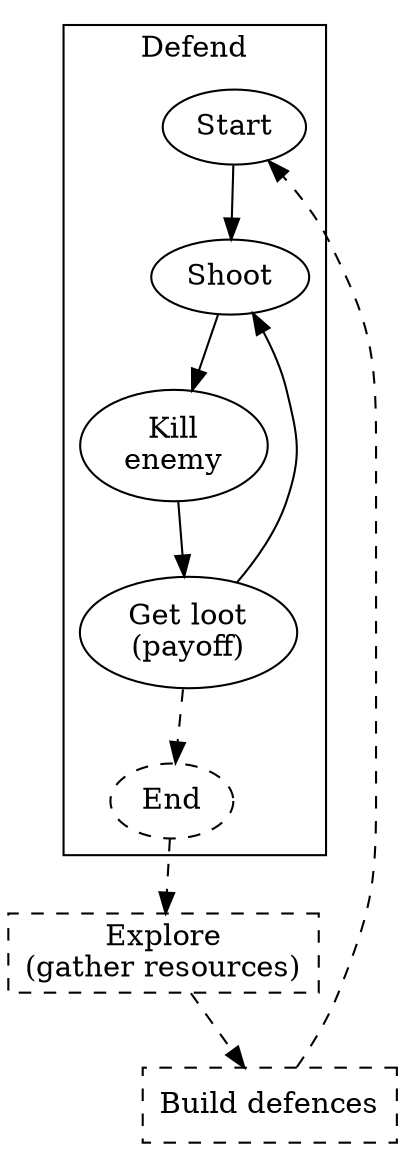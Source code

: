 digraph G {
    subgraph unimplemented_loops {
        node [shape="rectangle" style="dashed"]
        edge [style="dashed"]

        build_defences [label="Build defences"]
        explore [label="Explore\n(gather resources)"]
    }

    subgraph cluster_defend {
        label="Defend"

        defend_start [label="Start"]
        defend_shoot [label="Shoot"]
        defend_kill_enemy [label="Kill\nenemy"]
        defend_get_loot [label="Get loot\n(payoff)"]
        defend_end [label="End" style="dashed"]
    }

    subgraph unimplemented_loops_edges {
        build_defences -> defend_start [style="dashed"]
        defend_end -> explore [style="dashed"]
        explore -> build_defences [style="dashed"]
    }

    subgraph defend_edges {
        defend_start -> defend_shoot -> defend_kill_enemy -> defend_get_loot
        defend_get_loot -> defend_end [style="dashed"]
        defend_get_loot -> defend_shoot
    }
}
